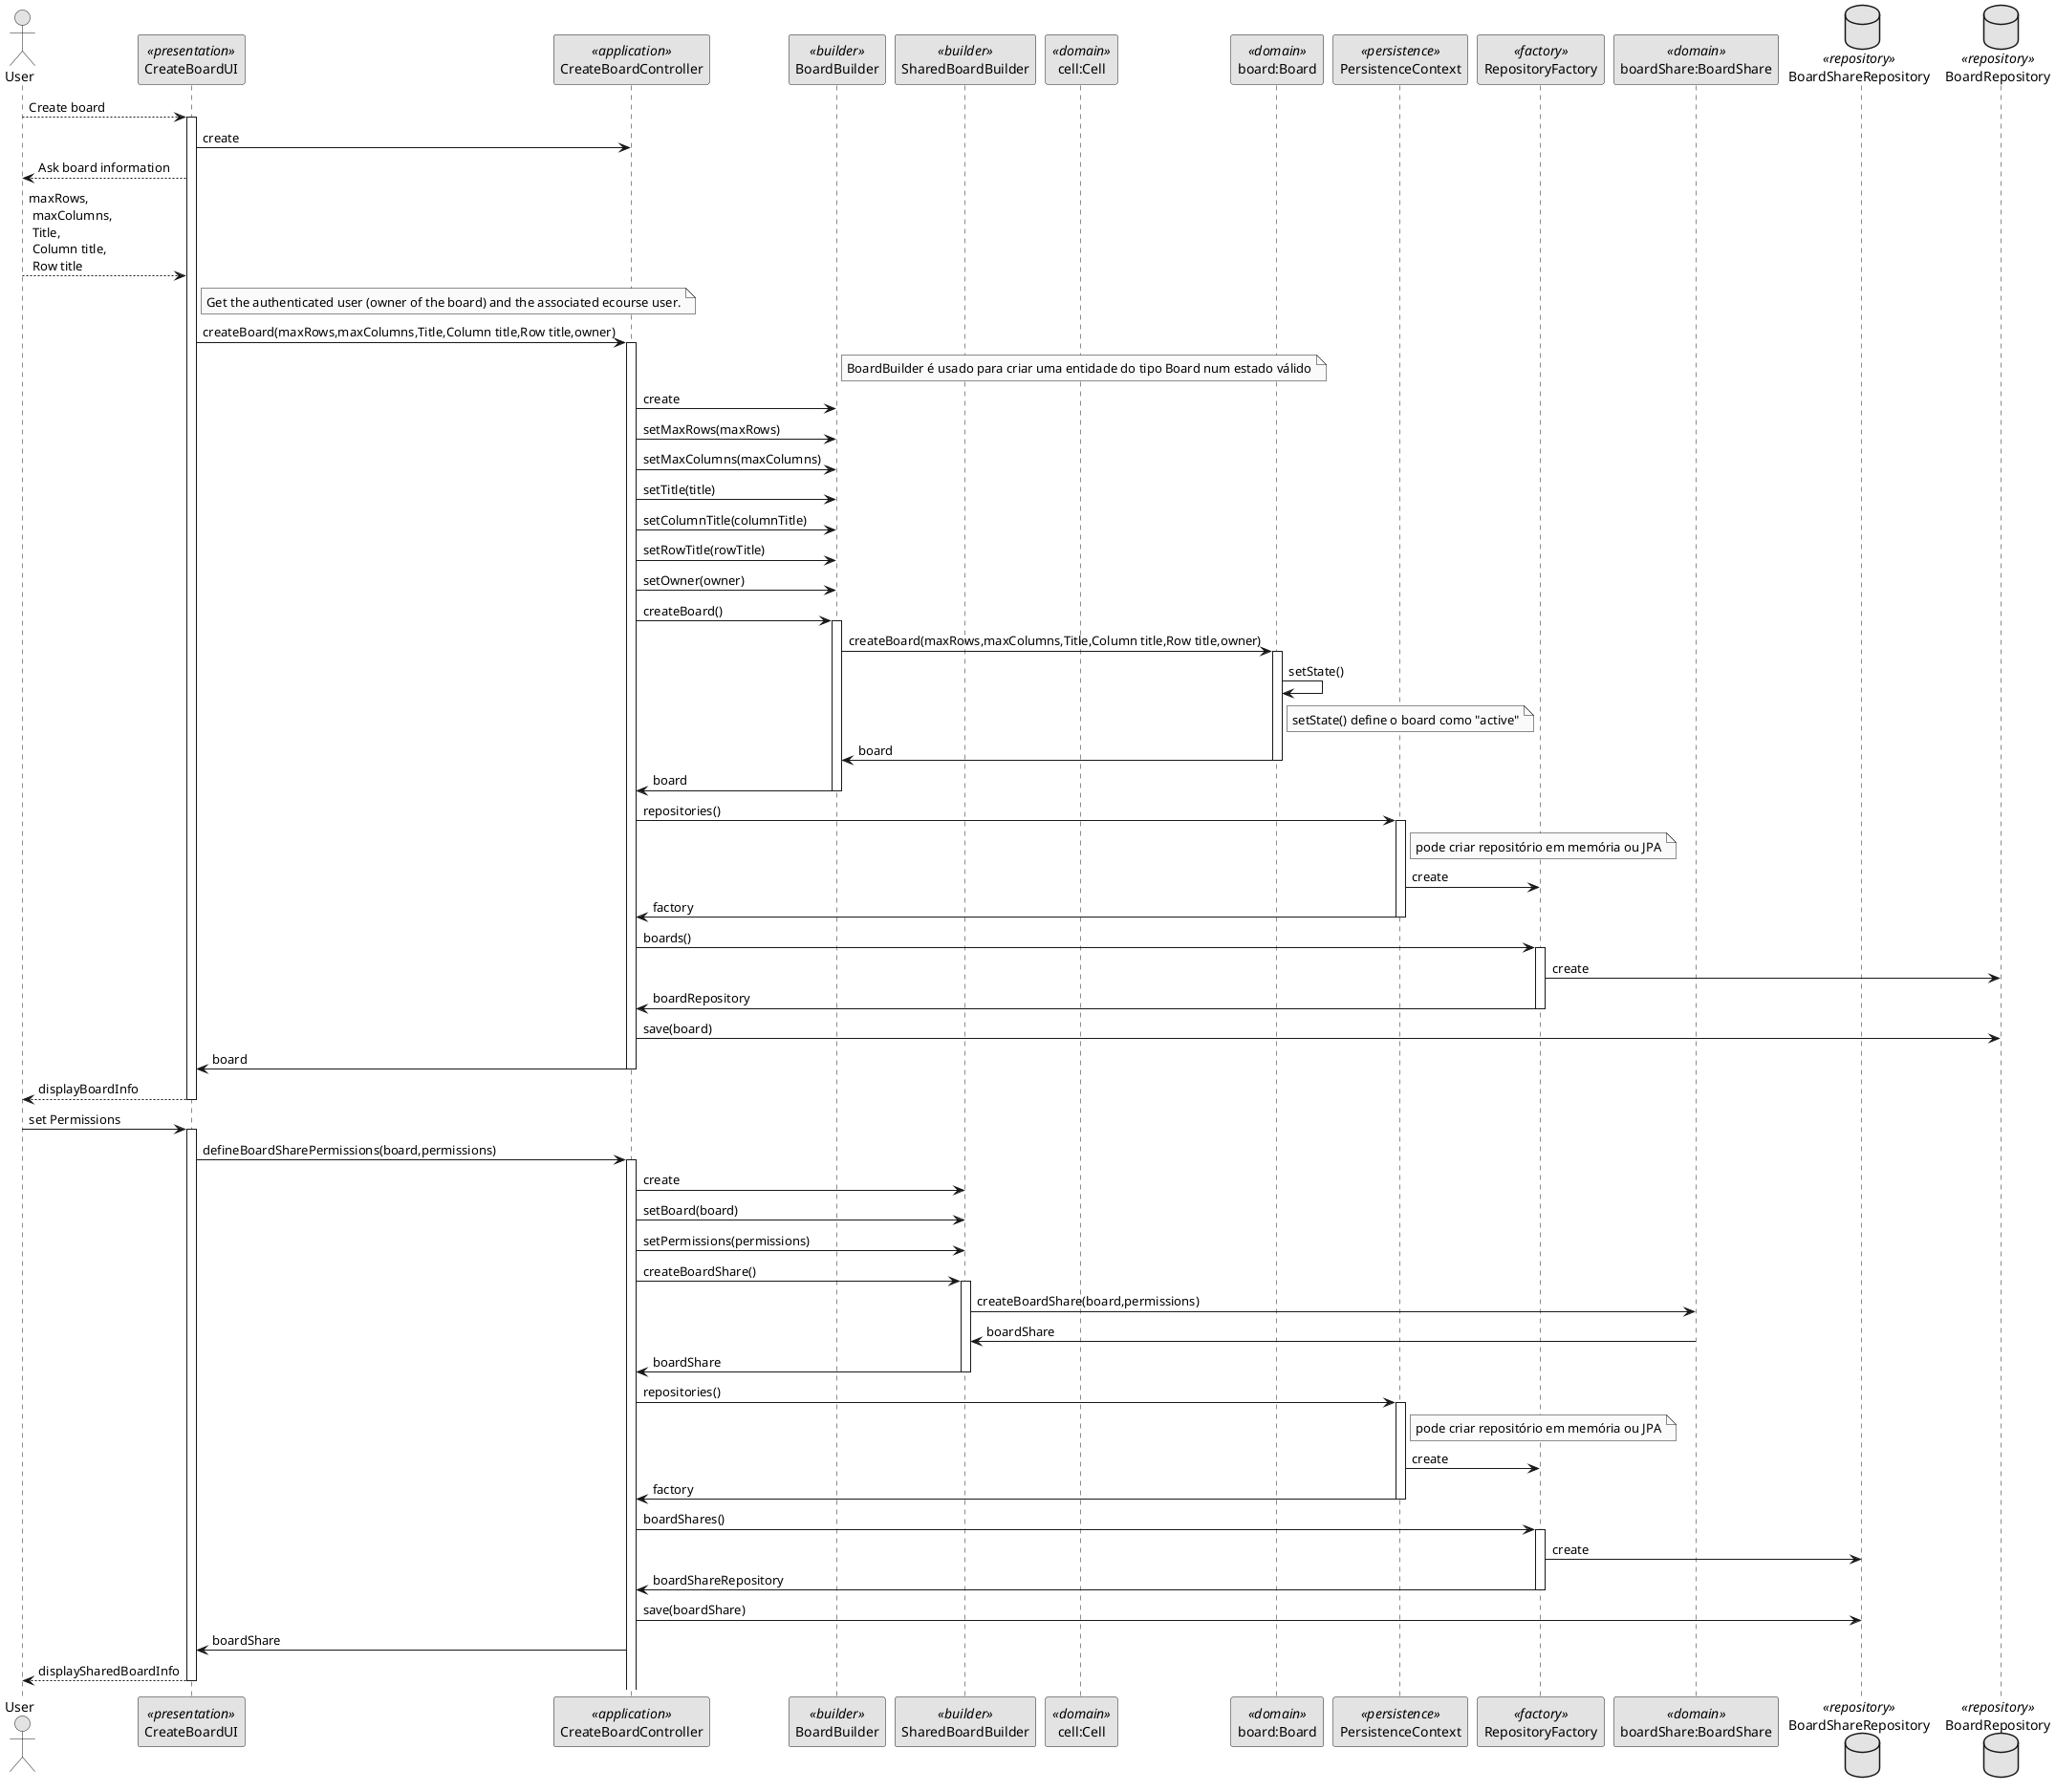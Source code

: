 @startuml
'http://plantuml.com/skinparam.html

skinparam monochrome true
skinparam packageStyle rect
skinparam defaultFontName FG Virgil
skinparam shadowing false

actor User as Actor
participant CreateBoardUI as UI <<presentation>>
participant CreateBoardController as Controller <<application>>
participant BoardBuilder as Builder <<builder>>
participant SharedBoardBuilder as Builder2 <<builder>>
participant "cell:Cell" as DomainCell <<domain>>
participant "board:Board" as Domain <<domain>>
participant PersistenceContext as Persistence <<persistence>>
participant RepositoryFactory as Factory <<factory>>
participant "boardShare:BoardShare" as Domain2 <<domain>>
database BoardShareRepository as Repository2 <<repository>>
database BoardRepository as Repository <<repository>>
'database CellRepository as Repository3 <<repository>>
Actor --> UI: Create board
activate UI
    UI -> Controller: create
   ' UI ->Controller: createCell()
    'activate Controller
     '   Controller -> DomainCell: createCell()
      '  activate DomainCell
       '     DomainCell -> Controller: cell
        'deactivate DomainCell
        'Controller -> Persistence: repositories()
        'activate Persistence
         '   note right of Persistence: pode criar repositório em memória ou JPA
          '  Persistence -> Factory: create
           ' Persistence -> Controller: factory
        'deactivate Persistence
        'Controller -> Factory: cells()
        'activate Factory
         '   Factory -> Repository3: create
          '  Factory -> Controller: cellRepository
        'deactivate Factory
        'Controller->Repository3:save(cell)
        'Controller -> UI: cell
    'deactivate Controller
    UI --> Actor: Ask board information
    Actor --> UI: maxRows,\n maxColumns,\n Title,\n Column title,\n Row title

    note right of UI: Get the authenticated user (owner of the board) and the associated ecourse user.


    UI -> Controller: createBoard(maxRows,maxColumns,Title,Column title,Row title,owner)
    activate Controller
        note right of Builder:BoardBuilder é usado para criar uma entidade do tipo Board num estado válido
        Controller -> Builder: create
        Controller -> Builder:setMaxRows(maxRows)

        'note right of Controller: Set the rest of the information

        Controller -> Builder:setMaxColumns(maxColumns)
        Controller -> Builder:setTitle(title)
        Controller -> Builder:setColumnTitle(columnTitle)
        Controller -> Builder:setRowTitle(rowTitle)
        Controller -> Builder:setOwner(owner)
        Controller -> Builder:createBoard()
        activate Builder
            Builder -> Domain: createBoard(maxRows,maxColumns,Title,Column title,Row title,owner)
            activate Domain
            Domain -> Domain: setState()
            note right of Domain: setState() define o board como "active"
            Domain->Builder: board
            deactivate Domain
            Builder -> Controller:board
        deactivate Builder

        Controller -> Persistence: repositories()
        activate Persistence
            note right of Persistence: pode criar repositório em memória ou JPA
            Persistence -> Factory: create
            Persistence -> Controller: factory
        deactivate Persistence

        Controller -> Factory: boards()
        activate Factory
            Factory -> Repository: create
            Factory -> Controller: boardRepository
        deactivate Factory

        Controller->Repository:save(board)
        Controller->UI: board
    deactivate Controller


        UI-->Actor: displayBoardInfo
        deactivate UI
        Actor->UI: set Permissions
        activate UI
        UI-> Controller: defineBoardSharePermissions(board,permissions)

                activate Controller
                    Controller -> Builder2: create
                    Controller -> Builder2:setBoard(board)
                    Controller -> Builder2:setPermissions(permissions)
                    Controller -> Builder2:createBoardShare()
                    activate Builder2
                        Builder2 -> Domain2: createBoardShare(board,permissions)
                        Domain2->Builder2: boardShare
                        Builder2 -> Controller:boardShare
                    deactivate Builder2
                    Controller -> Persistence: repositories()
                    activate Persistence
                        note right of Persistence: pode criar repositório em memória ou JPA
                        Persistence -> Factory: create
                        Persistence -> Controller: factory
                    deactivate Persistence
                    Controller -> Factory: boardShares()
                    activate Factory
                        Factory -> Repository2: create
                        Factory -> Controller: boardShareRepository
                    deactivate Factory
                    Controller->Repository2:save(boardShare)
                    Controller->UI: boardShare

                                UI-->Actor: displaySharedBoardInfo
deactivate UI
@enduml
